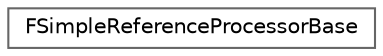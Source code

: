 digraph "Graphical Class Hierarchy"
{
 // INTERACTIVE_SVG=YES
 // LATEX_PDF_SIZE
  bgcolor="transparent";
  edge [fontname=Helvetica,fontsize=10,labelfontname=Helvetica,labelfontsize=10];
  node [fontname=Helvetica,fontsize=10,shape=box,height=0.2,width=0.4];
  rankdir="LR";
  Node0 [id="Node000000",label="FSimpleReferenceProcessorBase",height=0.2,width=0.4,color="grey40", fillcolor="white", style="filled",URL="$de/d43/classFSimpleReferenceProcessorBase.html",tooltip="Simple single-threaded reference processor base class for use with CollectReferences()"];
}
